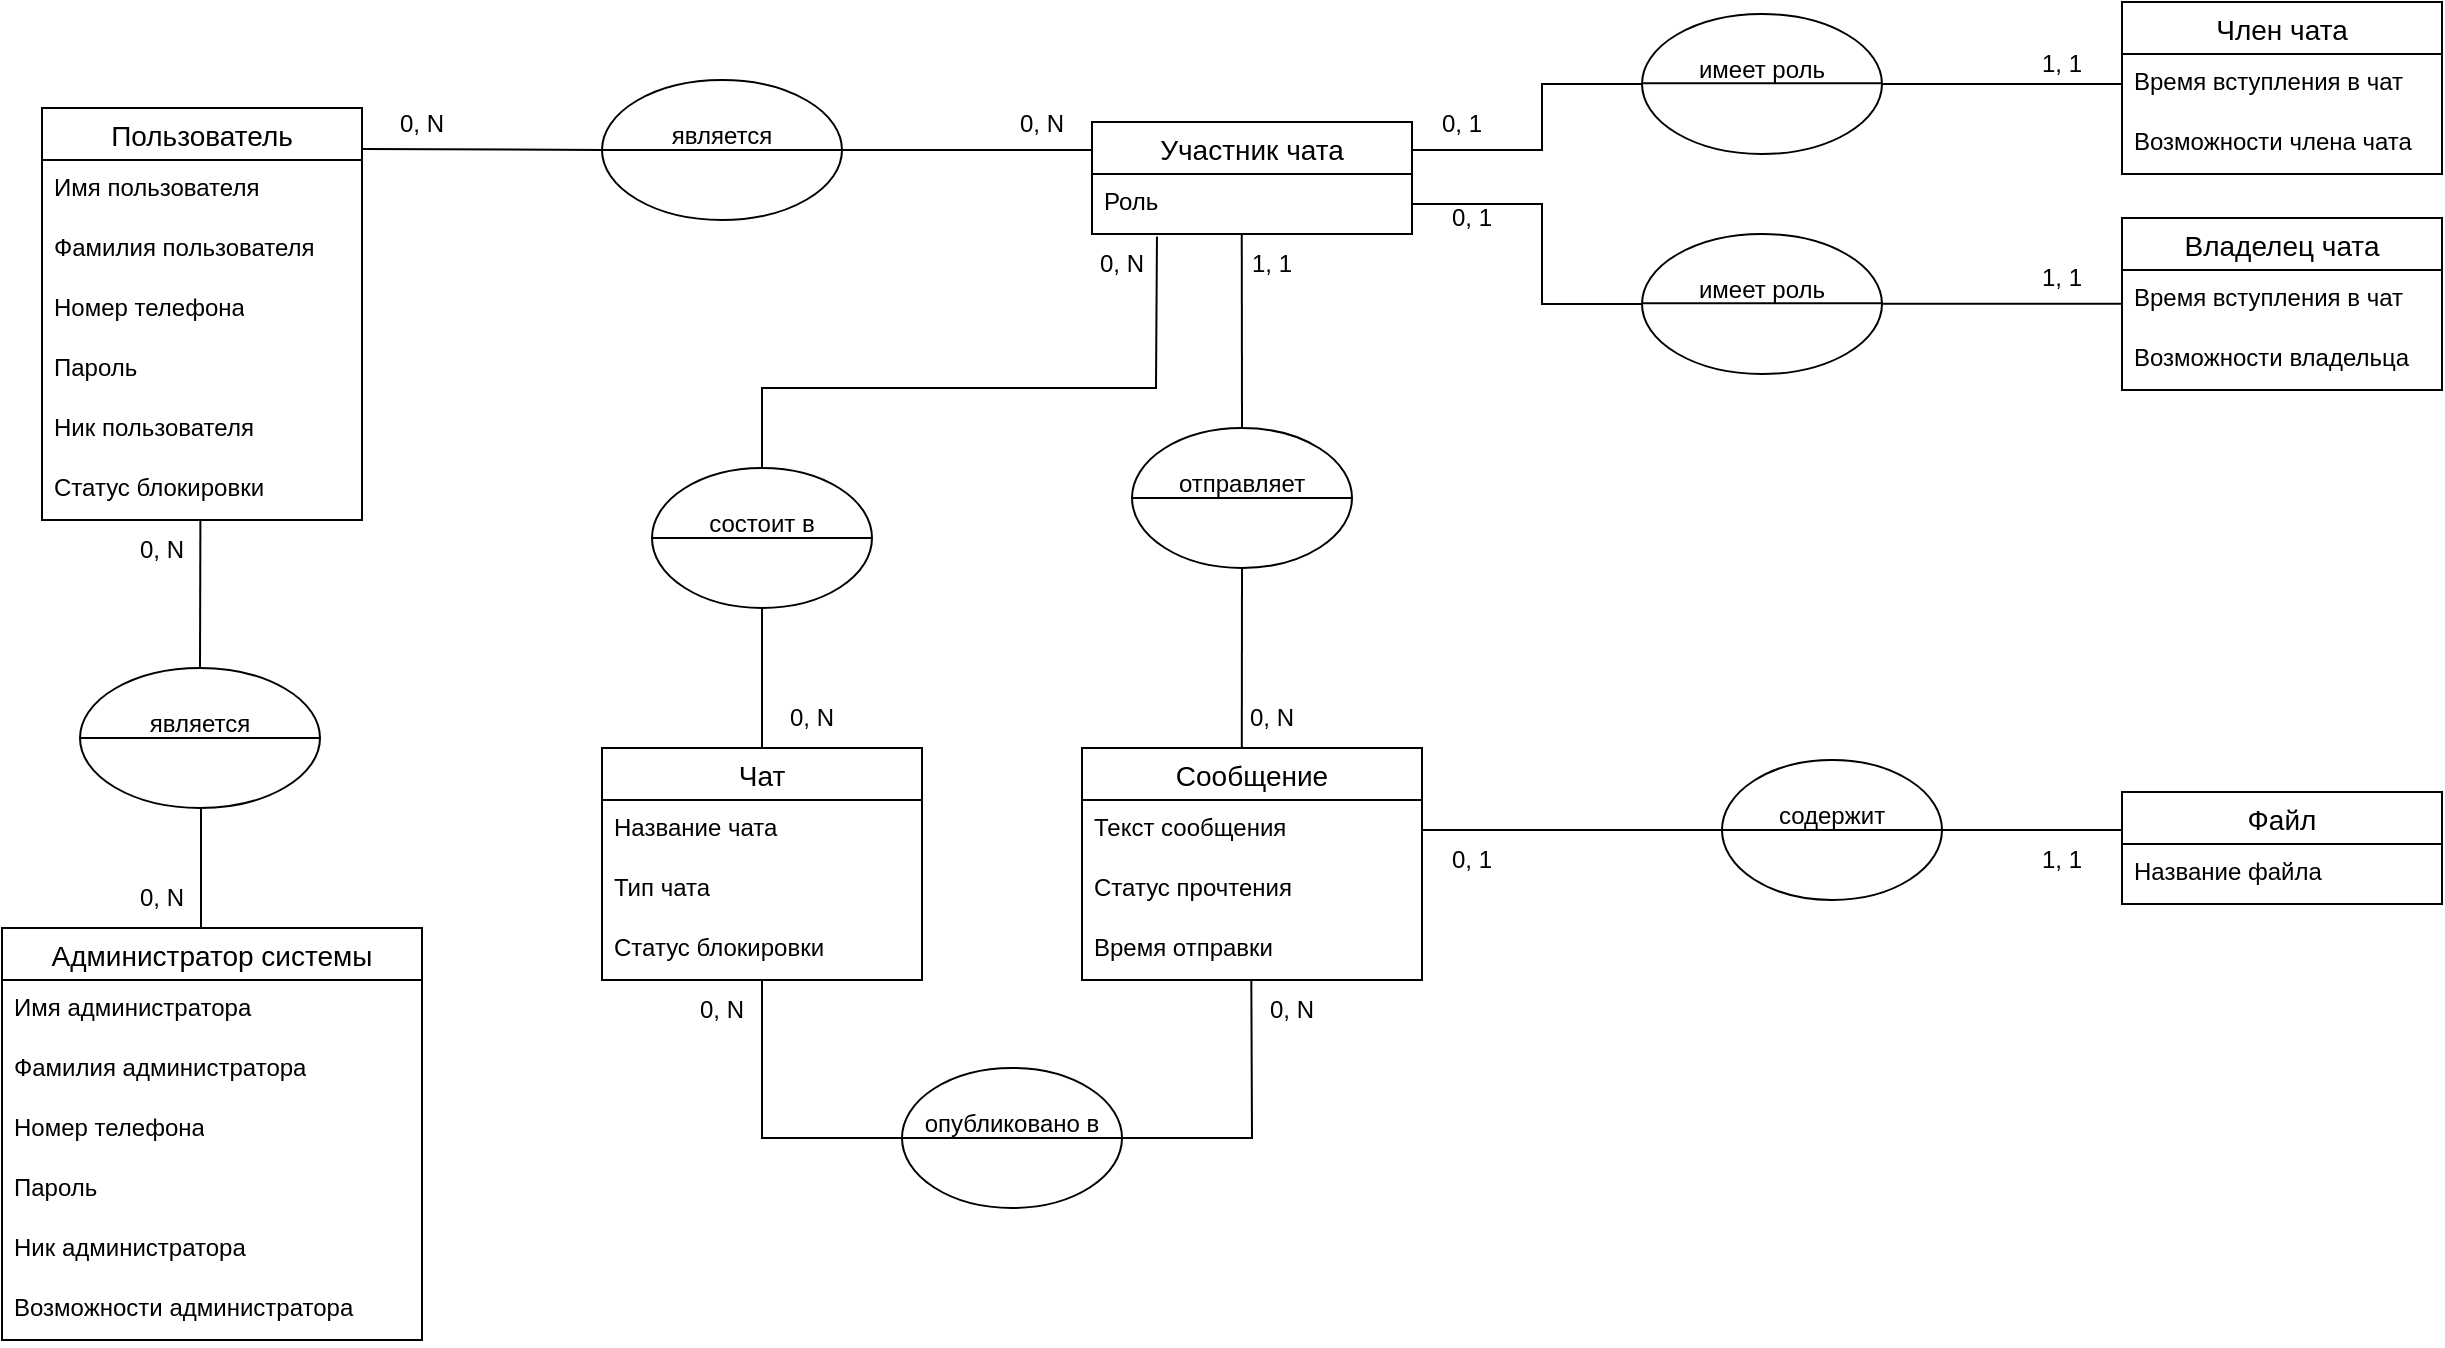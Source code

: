 <mxfile version="24.6.4" type="github">
  <diagram name="Страница — 1" id="dIMxb_nDym23TIvO75JO">
    <mxGraphModel dx="321" dy="1086" grid="1" gridSize="10" guides="1" tooltips="1" connect="1" arrows="1" fold="1" page="1" pageScale="1" pageWidth="827" pageHeight="1169" math="0" shadow="0">
      <root>
        <mxCell id="0" />
        <mxCell id="1" parent="0" />
        <mxCell id="KSAFtWouxoe0KUyqCjO6-69" value="Пользователь" style="swimlane;fontStyle=0;childLayout=stackLayout;horizontal=1;startSize=26;horizontalStack=0;resizeParent=1;resizeParentMax=0;resizeLast=0;collapsible=1;marginBottom=0;align=center;fontSize=14;" vertex="1" parent="1">
          <mxGeometry x="1920" y="800" width="160" height="206" as="geometry" />
        </mxCell>
        <mxCell id="KSAFtWouxoe0KUyqCjO6-70" value="Имя пользователя" style="text;strokeColor=none;fillColor=none;spacingLeft=4;spacingRight=4;overflow=hidden;rotatable=0;points=[[0,0.5],[1,0.5]];portConstraint=eastwest;fontSize=12;whiteSpace=wrap;html=1;" vertex="1" parent="KSAFtWouxoe0KUyqCjO6-69">
          <mxGeometry y="26" width="160" height="30" as="geometry" />
        </mxCell>
        <mxCell id="KSAFtWouxoe0KUyqCjO6-71" value="Фамилия пользователя" style="text;strokeColor=none;fillColor=none;spacingLeft=4;spacingRight=4;overflow=hidden;rotatable=0;points=[[0,0.5],[1,0.5]];portConstraint=eastwest;fontSize=12;whiteSpace=wrap;html=1;" vertex="1" parent="KSAFtWouxoe0KUyqCjO6-69">
          <mxGeometry y="56" width="160" height="30" as="geometry" />
        </mxCell>
        <mxCell id="KSAFtWouxoe0KUyqCjO6-72" value="Номер телефона" style="text;strokeColor=none;fillColor=none;spacingLeft=4;spacingRight=4;overflow=hidden;rotatable=0;points=[[0,0.5],[1,0.5]];portConstraint=eastwest;fontSize=12;whiteSpace=wrap;html=1;" vertex="1" parent="KSAFtWouxoe0KUyqCjO6-69">
          <mxGeometry y="86" width="160" height="30" as="geometry" />
        </mxCell>
        <mxCell id="KSAFtWouxoe0KUyqCjO6-73" value="Пароль" style="text;strokeColor=none;fillColor=none;spacingLeft=4;spacingRight=4;overflow=hidden;rotatable=0;points=[[0,0.5],[1,0.5]];portConstraint=eastwest;fontSize=12;whiteSpace=wrap;html=1;" vertex="1" parent="KSAFtWouxoe0KUyqCjO6-69">
          <mxGeometry y="116" width="160" height="30" as="geometry" />
        </mxCell>
        <mxCell id="KSAFtWouxoe0KUyqCjO6-74" value="Ник пользователя" style="text;strokeColor=none;fillColor=none;spacingLeft=4;spacingRight=4;overflow=hidden;rotatable=0;points=[[0,0.5],[1,0.5]];portConstraint=eastwest;fontSize=12;whiteSpace=wrap;html=1;" vertex="1" parent="KSAFtWouxoe0KUyqCjO6-69">
          <mxGeometry y="146" width="160" height="30" as="geometry" />
        </mxCell>
        <mxCell id="KSAFtWouxoe0KUyqCjO6-75" value="Статус блокировки" style="text;strokeColor=none;fillColor=none;spacingLeft=4;spacingRight=4;overflow=hidden;rotatable=0;points=[[0,0.5],[1,0.5]];portConstraint=eastwest;fontSize=12;whiteSpace=wrap;html=1;" vertex="1" parent="KSAFtWouxoe0KUyqCjO6-69">
          <mxGeometry y="176" width="160" height="30" as="geometry" />
        </mxCell>
        <mxCell id="KSAFtWouxoe0KUyqCjO6-76" value="является&lt;div&gt;&lt;br/&gt;&lt;/div&gt;" style="ellipse;whiteSpace=wrap;html=1;" vertex="1" parent="1">
          <mxGeometry x="1939" y="1080" width="120" height="70" as="geometry" />
        </mxCell>
        <mxCell id="KSAFtWouxoe0KUyqCjO6-77" value="" style="endArrow=none;html=1;rounded=0;exitX=0;exitY=0.5;exitDx=0;exitDy=0;entryX=1;entryY=0.5;entryDx=0;entryDy=0;" edge="1" parent="1" source="KSAFtWouxoe0KUyqCjO6-76" target="KSAFtWouxoe0KUyqCjO6-76">
          <mxGeometry width="50" height="50" relative="1" as="geometry">
            <mxPoint x="1940" y="1084.5" as="sourcePoint" />
            <mxPoint x="2050" y="1084.5" as="targetPoint" />
          </mxGeometry>
        </mxCell>
        <mxCell id="KSAFtWouxoe0KUyqCjO6-78" value="" style="endArrow=none;html=1;rounded=0;entryX=0.495;entryY=1.014;entryDx=0;entryDy=0;entryPerimeter=0;exitX=0.5;exitY=0;exitDx=0;exitDy=0;" edge="1" parent="1" source="KSAFtWouxoe0KUyqCjO6-76" target="KSAFtWouxoe0KUyqCjO6-75">
          <mxGeometry width="50" height="50" relative="1" as="geometry">
            <mxPoint x="2130" y="1070" as="sourcePoint" />
            <mxPoint x="2180" y="1020" as="targetPoint" />
          </mxGeometry>
        </mxCell>
        <mxCell id="KSAFtWouxoe0KUyqCjO6-79" value="" style="endArrow=none;html=1;rounded=0;entryX=0.495;entryY=1.014;entryDx=0;entryDy=0;entryPerimeter=0;exitX=0.5;exitY=0;exitDx=0;exitDy=0;" edge="1" parent="1">
          <mxGeometry width="50" height="50" relative="1" as="geometry">
            <mxPoint x="1999.5" y="1224" as="sourcePoint" />
            <mxPoint x="1999.5" y="1150" as="targetPoint" />
          </mxGeometry>
        </mxCell>
        <mxCell id="KSAFtWouxoe0KUyqCjO6-80" value="Администратор системы" style="swimlane;fontStyle=0;childLayout=stackLayout;horizontal=1;startSize=26;horizontalStack=0;resizeParent=1;resizeParentMax=0;resizeLast=0;collapsible=1;marginBottom=0;align=center;fontSize=14;" vertex="1" parent="1">
          <mxGeometry x="1900" y="1210" width="210" height="206" as="geometry" />
        </mxCell>
        <mxCell id="KSAFtWouxoe0KUyqCjO6-81" value="&lt;font style=&quot;font-size: 12px;&quot;&gt;Имя&amp;nbsp;&lt;span style=&quot;text-align: center; text-wrap: nowrap;&quot;&gt;администратора&lt;/span&gt;&lt;/font&gt;" style="text;strokeColor=none;fillColor=none;spacingLeft=4;spacingRight=4;overflow=hidden;rotatable=0;points=[[0,0.5],[1,0.5]];portConstraint=eastwest;fontSize=12;whiteSpace=wrap;html=1;" vertex="1" parent="KSAFtWouxoe0KUyqCjO6-80">
          <mxGeometry y="26" width="210" height="30" as="geometry" />
        </mxCell>
        <mxCell id="KSAFtWouxoe0KUyqCjO6-82" value="&lt;font style=&quot;font-size: 12px;&quot;&gt;Фамилия&amp;nbsp;&lt;span style=&quot;text-align: center; text-wrap: nowrap;&quot;&gt;администратора&lt;/span&gt;&lt;/font&gt;" style="text;strokeColor=none;fillColor=none;spacingLeft=4;spacingRight=4;overflow=hidden;rotatable=0;points=[[0,0.5],[1,0.5]];portConstraint=eastwest;fontSize=12;whiteSpace=wrap;html=1;" vertex="1" parent="KSAFtWouxoe0KUyqCjO6-80">
          <mxGeometry y="56" width="210" height="30" as="geometry" />
        </mxCell>
        <mxCell id="KSAFtWouxoe0KUyqCjO6-83" value="Номер телефона" style="text;strokeColor=none;fillColor=none;spacingLeft=4;spacingRight=4;overflow=hidden;rotatable=0;points=[[0,0.5],[1,0.5]];portConstraint=eastwest;fontSize=12;whiteSpace=wrap;html=1;" vertex="1" parent="KSAFtWouxoe0KUyqCjO6-80">
          <mxGeometry y="86" width="210" height="30" as="geometry" />
        </mxCell>
        <mxCell id="KSAFtWouxoe0KUyqCjO6-84" value="Пароль" style="text;strokeColor=none;fillColor=none;spacingLeft=4;spacingRight=4;overflow=hidden;rotatable=0;points=[[0,0.5],[1,0.5]];portConstraint=eastwest;fontSize=12;whiteSpace=wrap;html=1;" vertex="1" parent="KSAFtWouxoe0KUyqCjO6-80">
          <mxGeometry y="116" width="210" height="30" as="geometry" />
        </mxCell>
        <mxCell id="KSAFtWouxoe0KUyqCjO6-85" value="Ник&amp;nbsp;&lt;span style=&quot;text-align: center; text-wrap: nowrap;&quot;&gt;&lt;font style=&quot;font-size: 12px;&quot;&gt;администратора&lt;/font&gt;&lt;/span&gt;" style="text;strokeColor=none;fillColor=none;spacingLeft=4;spacingRight=4;overflow=hidden;rotatable=0;points=[[0,0.5],[1,0.5]];portConstraint=eastwest;fontSize=12;whiteSpace=wrap;html=1;" vertex="1" parent="KSAFtWouxoe0KUyqCjO6-80">
          <mxGeometry y="146" width="210" height="30" as="geometry" />
        </mxCell>
        <mxCell id="KSAFtWouxoe0KUyqCjO6-141" value="Возможности администратора" style="text;strokeColor=none;fillColor=none;spacingLeft=4;spacingRight=4;overflow=hidden;rotatable=0;points=[[0,0.5],[1,0.5]];portConstraint=eastwest;fontSize=12;whiteSpace=wrap;html=1;" vertex="1" parent="KSAFtWouxoe0KUyqCjO6-80">
          <mxGeometry y="176" width="210" height="30" as="geometry" />
        </mxCell>
        <mxCell id="KSAFtWouxoe0KUyqCjO6-87" value="&lt;div&gt;является&lt;/div&gt;&lt;div&gt;&lt;br&gt;&lt;/div&gt;" style="ellipse;whiteSpace=wrap;html=1;" vertex="1" parent="1">
          <mxGeometry x="2200" y="786" width="120" height="70" as="geometry" />
        </mxCell>
        <mxCell id="KSAFtWouxoe0KUyqCjO6-88" value="" style="endArrow=none;html=1;rounded=0;exitX=0;exitY=0.5;exitDx=0;exitDy=0;entryX=1;entryY=0.5;entryDx=0;entryDy=0;" edge="1" parent="1" source="KSAFtWouxoe0KUyqCjO6-87" target="KSAFtWouxoe0KUyqCjO6-87">
          <mxGeometry width="50" height="50" relative="1" as="geometry">
            <mxPoint x="2201" y="830.5" as="sourcePoint" />
            <mxPoint x="2311" y="830.5" as="targetPoint" />
          </mxGeometry>
        </mxCell>
        <mxCell id="KSAFtWouxoe0KUyqCjO6-89" value="Участник чата" style="swimlane;fontStyle=0;childLayout=stackLayout;horizontal=1;startSize=26;horizontalStack=0;resizeParent=1;resizeParentMax=0;resizeLast=0;collapsible=1;marginBottom=0;align=center;fontSize=14;" vertex="1" parent="1">
          <mxGeometry x="2445" y="807" width="160" height="56" as="geometry" />
        </mxCell>
        <mxCell id="KSAFtWouxoe0KUyqCjO6-91" value="Роль" style="text;strokeColor=none;fillColor=none;spacingLeft=4;spacingRight=4;overflow=hidden;rotatable=0;points=[[0,0.5],[1,0.5]];portConstraint=eastwest;fontSize=12;whiteSpace=wrap;html=1;" vertex="1" parent="KSAFtWouxoe0KUyqCjO6-89">
          <mxGeometry y="26" width="160" height="30" as="geometry" />
        </mxCell>
        <mxCell id="KSAFtWouxoe0KUyqCjO6-92" value="&lt;div&gt;имеет роль&lt;/div&gt;&lt;div&gt;&lt;br&gt;&lt;/div&gt;" style="ellipse;whiteSpace=wrap;html=1;" vertex="1" parent="1">
          <mxGeometry x="2720" y="753" width="120" height="70" as="geometry" />
        </mxCell>
        <mxCell id="KSAFtWouxoe0KUyqCjO6-93" value="" style="endArrow=none;html=1;rounded=0;exitX=0;exitY=0.5;exitDx=0;exitDy=0;entryX=1;entryY=0.5;entryDx=0;entryDy=0;" edge="1" parent="1">
          <mxGeometry width="50" height="50" relative="1" as="geometry">
            <mxPoint x="2720" y="787.66" as="sourcePoint" />
            <mxPoint x="2840" y="787.66" as="targetPoint" />
          </mxGeometry>
        </mxCell>
        <mxCell id="KSAFtWouxoe0KUyqCjO6-94" value="&lt;div&gt;имеет роль&lt;/div&gt;&lt;div&gt;&lt;br&gt;&lt;/div&gt;" style="ellipse;whiteSpace=wrap;html=1;" vertex="1" parent="1">
          <mxGeometry x="2720" y="863" width="120" height="70" as="geometry" />
        </mxCell>
        <mxCell id="KSAFtWouxoe0KUyqCjO6-95" value="" style="endArrow=none;html=1;rounded=0;exitX=0;exitY=0.5;exitDx=0;exitDy=0;entryX=1;entryY=0.5;entryDx=0;entryDy=0;" edge="1" parent="1">
          <mxGeometry width="50" height="50" relative="1" as="geometry">
            <mxPoint x="2720" y="897.66" as="sourcePoint" />
            <mxPoint x="2840" y="897.66" as="targetPoint" />
          </mxGeometry>
        </mxCell>
        <mxCell id="KSAFtWouxoe0KUyqCjO6-96" value="Член чата" style="swimlane;fontStyle=0;childLayout=stackLayout;horizontal=1;startSize=26;horizontalStack=0;resizeParent=1;resizeParentMax=0;resizeLast=0;collapsible=1;marginBottom=0;align=center;fontSize=14;" vertex="1" parent="1">
          <mxGeometry x="2960" y="747" width="160" height="86" as="geometry" />
        </mxCell>
        <mxCell id="KSAFtWouxoe0KUyqCjO6-97" value="Время вступления в чат" style="text;strokeColor=none;fillColor=none;spacingLeft=4;spacingRight=4;overflow=hidden;rotatable=0;points=[[0,0.5],[1,0.5]];portConstraint=eastwest;fontSize=12;whiteSpace=wrap;html=1;" vertex="1" parent="KSAFtWouxoe0KUyqCjO6-96">
          <mxGeometry y="26" width="160" height="30" as="geometry" />
        </mxCell>
        <mxCell id="KSAFtWouxoe0KUyqCjO6-98" value="Возможности члена чата" style="text;strokeColor=none;fillColor=none;spacingLeft=4;spacingRight=4;overflow=hidden;rotatable=0;points=[[0,0.5],[1,0.5]];portConstraint=eastwest;fontSize=12;whiteSpace=wrap;html=1;" vertex="1" parent="KSAFtWouxoe0KUyqCjO6-96">
          <mxGeometry y="56" width="160" height="30" as="geometry" />
        </mxCell>
        <mxCell id="KSAFtWouxoe0KUyqCjO6-99" value="Владелец чата" style="swimlane;fontStyle=0;childLayout=stackLayout;horizontal=1;startSize=26;horizontalStack=0;resizeParent=1;resizeParentMax=0;resizeLast=0;collapsible=1;marginBottom=0;align=center;fontSize=14;" vertex="1" parent="1">
          <mxGeometry x="2960" y="855" width="160" height="86" as="geometry" />
        </mxCell>
        <mxCell id="KSAFtWouxoe0KUyqCjO6-100" value="Время вступления в чат" style="text;strokeColor=none;fillColor=none;spacingLeft=4;spacingRight=4;overflow=hidden;rotatable=0;points=[[0,0.5],[1,0.5]];portConstraint=eastwest;fontSize=12;whiteSpace=wrap;html=1;" vertex="1" parent="KSAFtWouxoe0KUyqCjO6-99">
          <mxGeometry y="26" width="160" height="30" as="geometry" />
        </mxCell>
        <mxCell id="KSAFtWouxoe0KUyqCjO6-101" value="Возможности владельца" style="text;strokeColor=none;fillColor=none;spacingLeft=4;spacingRight=4;overflow=hidden;rotatable=0;points=[[0,0.5],[1,0.5]];portConstraint=eastwest;fontSize=12;whiteSpace=wrap;html=1;" vertex="1" parent="KSAFtWouxoe0KUyqCjO6-99">
          <mxGeometry y="56" width="160" height="30" as="geometry" />
        </mxCell>
        <mxCell id="KSAFtWouxoe0KUyqCjO6-102" value="" style="endArrow=none;html=1;rounded=0;exitX=1;exitY=0.25;exitDx=0;exitDy=0;entryX=0;entryY=0.5;entryDx=0;entryDy=0;" edge="1" parent="1" source="KSAFtWouxoe0KUyqCjO6-89" target="KSAFtWouxoe0KUyqCjO6-92">
          <mxGeometry width="50" height="50" relative="1" as="geometry">
            <mxPoint x="2490" y="980" as="sourcePoint" />
            <mxPoint x="2540" y="930" as="targetPoint" />
            <Array as="points">
              <mxPoint x="2670" y="821" />
              <mxPoint x="2670" y="788" />
            </Array>
          </mxGeometry>
        </mxCell>
        <mxCell id="KSAFtWouxoe0KUyqCjO6-103" value="" style="endArrow=none;html=1;rounded=0;entryX=1;entryY=0.5;entryDx=0;entryDy=0;exitX=0;exitY=0.5;exitDx=0;exitDy=0;" edge="1" parent="1" source="KSAFtWouxoe0KUyqCjO6-94" target="KSAFtWouxoe0KUyqCjO6-91">
          <mxGeometry width="50" height="50" relative="1" as="geometry">
            <mxPoint x="2530" y="950" as="sourcePoint" />
            <mxPoint x="2580" y="900" as="targetPoint" />
            <Array as="points">
              <mxPoint x="2670" y="898" />
              <mxPoint x="2670" y="871" />
              <mxPoint x="2670" y="848" />
            </Array>
          </mxGeometry>
        </mxCell>
        <mxCell id="KSAFtWouxoe0KUyqCjO6-104" value="" style="endArrow=none;html=1;rounded=0;entryX=0;entryY=0.5;entryDx=0;entryDy=0;exitX=1;exitY=0.5;exitDx=0;exitDy=0;" edge="1" parent="1" source="KSAFtWouxoe0KUyqCjO6-92" target="KSAFtWouxoe0KUyqCjO6-97">
          <mxGeometry width="50" height="50" relative="1" as="geometry">
            <mxPoint x="2640" y="900" as="sourcePoint" />
            <mxPoint x="2690" y="850" as="targetPoint" />
          </mxGeometry>
        </mxCell>
        <mxCell id="KSAFtWouxoe0KUyqCjO6-105" value="" style="endArrow=none;html=1;rounded=0;entryX=0;entryY=0.5;entryDx=0;entryDy=0;exitX=1;exitY=0.5;exitDx=0;exitDy=0;" edge="1" parent="1">
          <mxGeometry width="50" height="50" relative="1" as="geometry">
            <mxPoint x="2840" y="897.83" as="sourcePoint" />
            <mxPoint x="2960" y="897.83" as="targetPoint" />
          </mxGeometry>
        </mxCell>
        <mxCell id="KSAFtWouxoe0KUyqCjO6-106" value="" style="endArrow=none;html=1;rounded=0;entryX=0;entryY=0.25;entryDx=0;entryDy=0;exitX=1;exitY=0.5;exitDx=0;exitDy=0;" edge="1" parent="1" source="KSAFtWouxoe0KUyqCjO6-87" target="KSAFtWouxoe0KUyqCjO6-89">
          <mxGeometry width="50" height="50" relative="1" as="geometry">
            <mxPoint x="2330" y="870" as="sourcePoint" />
            <mxPoint x="2380" y="820" as="targetPoint" />
          </mxGeometry>
        </mxCell>
        <mxCell id="KSAFtWouxoe0KUyqCjO6-107" value="" style="endArrow=none;html=1;rounded=0;entryX=0;entryY=0.5;entryDx=0;entryDy=0;exitX=1;exitY=0.5;exitDx=0;exitDy=0;" edge="1" parent="1" target="KSAFtWouxoe0KUyqCjO6-87">
          <mxGeometry width="50" height="50" relative="1" as="geometry">
            <mxPoint x="2080" y="820.5" as="sourcePoint" />
            <mxPoint x="2205" y="821.5" as="targetPoint" />
          </mxGeometry>
        </mxCell>
        <mxCell id="KSAFtWouxoe0KUyqCjO6-108" value="отправляет&lt;div&gt;&lt;br/&gt;&lt;/div&gt;" style="ellipse;whiteSpace=wrap;html=1;" vertex="1" parent="1">
          <mxGeometry x="2465" y="960" width="110" height="70" as="geometry" />
        </mxCell>
        <mxCell id="KSAFtWouxoe0KUyqCjO6-109" value="" style="endArrow=none;html=1;rounded=0;exitX=0;exitY=0.5;exitDx=0;exitDy=0;entryX=1;entryY=0.5;entryDx=0;entryDy=0;" edge="1" parent="1" source="KSAFtWouxoe0KUyqCjO6-108" target="KSAFtWouxoe0KUyqCjO6-108">
          <mxGeometry width="50" height="50" relative="1" as="geometry">
            <mxPoint x="2500" y="1001" as="sourcePoint" />
            <mxPoint x="2590" y="1001" as="targetPoint" />
          </mxGeometry>
        </mxCell>
        <mxCell id="KSAFtWouxoe0KUyqCjO6-110" value="Сообщение" style="swimlane;fontStyle=0;childLayout=stackLayout;horizontal=1;startSize=26;horizontalStack=0;resizeParent=1;resizeParentMax=0;resizeLast=0;collapsible=1;marginBottom=0;align=center;fontSize=14;" vertex="1" parent="1">
          <mxGeometry x="2440" y="1120" width="170" height="116" as="geometry" />
        </mxCell>
        <mxCell id="KSAFtWouxoe0KUyqCjO6-111" value="Текст сообщения" style="text;strokeColor=none;fillColor=none;spacingLeft=4;spacingRight=4;overflow=hidden;rotatable=0;points=[[0,0.5],[1,0.5]];portConstraint=eastwest;fontSize=12;whiteSpace=wrap;html=1;" vertex="1" parent="KSAFtWouxoe0KUyqCjO6-110">
          <mxGeometry y="26" width="170" height="30" as="geometry" />
        </mxCell>
        <mxCell id="KSAFtWouxoe0KUyqCjO6-112" value="Статус прочтения" style="text;strokeColor=none;fillColor=none;spacingLeft=4;spacingRight=4;overflow=hidden;rotatable=0;points=[[0,0.5],[1,0.5]];portConstraint=eastwest;fontSize=12;whiteSpace=wrap;html=1;" vertex="1" parent="KSAFtWouxoe0KUyqCjO6-110">
          <mxGeometry y="56" width="170" height="30" as="geometry" />
        </mxCell>
        <mxCell id="KSAFtWouxoe0KUyqCjO6-113" value="Время отправки" style="text;strokeColor=none;fillColor=none;spacingLeft=4;spacingRight=4;overflow=hidden;rotatable=0;points=[[0,0.5],[1,0.5]];portConstraint=eastwest;fontSize=12;whiteSpace=wrap;html=1;" vertex="1" parent="KSAFtWouxoe0KUyqCjO6-110">
          <mxGeometry y="86" width="170" height="30" as="geometry" />
        </mxCell>
        <mxCell id="KSAFtWouxoe0KUyqCjO6-114" value="Файл" style="swimlane;fontStyle=0;childLayout=stackLayout;horizontal=1;startSize=26;horizontalStack=0;resizeParent=1;resizeParentMax=0;resizeLast=0;collapsible=1;marginBottom=0;align=center;fontSize=14;" vertex="1" parent="1">
          <mxGeometry x="2960" y="1142" width="160" height="56" as="geometry" />
        </mxCell>
        <mxCell id="KSAFtWouxoe0KUyqCjO6-115" value="Название файла" style="text;strokeColor=none;fillColor=none;spacingLeft=4;spacingRight=4;overflow=hidden;rotatable=0;points=[[0,0.5],[1,0.5]];portConstraint=eastwest;fontSize=12;whiteSpace=wrap;html=1;" vertex="1" parent="KSAFtWouxoe0KUyqCjO6-114">
          <mxGeometry y="26" width="160" height="30" as="geometry" />
        </mxCell>
        <mxCell id="KSAFtWouxoe0KUyqCjO6-116" value="&lt;div&gt;содержит&lt;/div&gt;&lt;div&gt;&lt;br&gt;&lt;/div&gt;" style="ellipse;whiteSpace=wrap;html=1;" vertex="1" parent="1">
          <mxGeometry x="2760" y="1126" width="110" height="70" as="geometry" />
        </mxCell>
        <mxCell id="KSAFtWouxoe0KUyqCjO6-117" value="" style="endArrow=none;html=1;rounded=0;exitX=0;exitY=0.5;exitDx=0;exitDy=0;entryX=1;entryY=0.5;entryDx=0;entryDy=0;" edge="1" parent="1" source="KSAFtWouxoe0KUyqCjO6-116" target="KSAFtWouxoe0KUyqCjO6-116">
          <mxGeometry width="50" height="50" relative="1" as="geometry">
            <mxPoint x="2790" y="1167" as="sourcePoint" />
            <mxPoint x="2880" y="1167" as="targetPoint" />
          </mxGeometry>
        </mxCell>
        <mxCell id="KSAFtWouxoe0KUyqCjO6-118" value="" style="endArrow=none;html=1;rounded=0;entryX=0;entryY=0.5;entryDx=0;entryDy=0;exitX=1;exitY=0.5;exitDx=0;exitDy=0;" edge="1" parent="1" target="KSAFtWouxoe0KUyqCjO6-116" source="KSAFtWouxoe0KUyqCjO6-111">
          <mxGeometry width="50" height="50" relative="1" as="geometry">
            <mxPoint x="2615" y="1159" as="sourcePoint" />
            <mxPoint x="2695" y="1059" as="targetPoint" />
          </mxGeometry>
        </mxCell>
        <mxCell id="KSAFtWouxoe0KUyqCjO6-119" value="" style="endArrow=none;html=1;rounded=0;entryX=0;entryY=0.25;entryDx=0;entryDy=0;exitX=1;exitY=0.5;exitDx=0;exitDy=0;" edge="1" parent="1" source="KSAFtWouxoe0KUyqCjO6-116">
          <mxGeometry width="50" height="50" relative="1" as="geometry">
            <mxPoint x="2600" y="1111" as="sourcePoint" />
            <mxPoint x="2960" y="1161" as="targetPoint" />
          </mxGeometry>
        </mxCell>
        <mxCell id="KSAFtWouxoe0KUyqCjO6-120" value="0, 1" style="text;html=1;align=center;verticalAlign=middle;whiteSpace=wrap;rounded=0;" vertex="1" parent="1">
          <mxGeometry x="2605" y="1161" width="60" height="30" as="geometry" />
        </mxCell>
        <mxCell id="KSAFtWouxoe0KUyqCjO6-121" value="1, 1" style="text;html=1;align=center;verticalAlign=middle;whiteSpace=wrap;rounded=0;" vertex="1" parent="1">
          <mxGeometry x="2900" y="1161" width="60" height="30" as="geometry" />
        </mxCell>
        <mxCell id="KSAFtWouxoe0KUyqCjO6-122" value="" style="endArrow=none;html=1;rounded=0;exitX=0.5;exitY=0;exitDx=0;exitDy=0;entryX=0.468;entryY=1.001;entryDx=0;entryDy=0;entryPerimeter=0;" edge="1" parent="1" source="KSAFtWouxoe0KUyqCjO6-108" target="KSAFtWouxoe0KUyqCjO6-91">
          <mxGeometry width="50" height="50" relative="1" as="geometry">
            <mxPoint x="2460" y="970" as="sourcePoint" />
            <mxPoint x="2520" y="890" as="targetPoint" />
          </mxGeometry>
        </mxCell>
        <mxCell id="KSAFtWouxoe0KUyqCjO6-123" value="" style="endArrow=none;html=1;rounded=0;entryX=0.5;entryY=1;entryDx=0;entryDy=0;exitX=0.47;exitY=-0.002;exitDx=0;exitDy=0;exitPerimeter=0;" edge="1" parent="1" source="KSAFtWouxoe0KUyqCjO6-110" target="KSAFtWouxoe0KUyqCjO6-108">
          <mxGeometry width="50" height="50" relative="1" as="geometry">
            <mxPoint x="2500" y="1050" as="sourcePoint" />
            <mxPoint x="2550" y="1000" as="targetPoint" />
          </mxGeometry>
        </mxCell>
        <mxCell id="KSAFtWouxoe0KUyqCjO6-124" value="Чат" style="swimlane;fontStyle=0;childLayout=stackLayout;horizontal=1;startSize=26;horizontalStack=0;resizeParent=1;resizeParentMax=0;resizeLast=0;collapsible=1;marginBottom=0;align=center;fontSize=14;" vertex="1" parent="1">
          <mxGeometry x="2200" y="1120" width="160" height="116" as="geometry" />
        </mxCell>
        <mxCell id="KSAFtWouxoe0KUyqCjO6-125" value="Название чата" style="text;strokeColor=none;fillColor=none;spacingLeft=4;spacingRight=4;overflow=hidden;rotatable=0;points=[[0,0.5],[1,0.5]];portConstraint=eastwest;fontSize=12;whiteSpace=wrap;html=1;" vertex="1" parent="KSAFtWouxoe0KUyqCjO6-124">
          <mxGeometry y="26" width="160" height="30" as="geometry" />
        </mxCell>
        <mxCell id="KSAFtWouxoe0KUyqCjO6-126" value="Тип чата" style="text;strokeColor=none;fillColor=none;spacingLeft=4;spacingRight=4;overflow=hidden;rotatable=0;points=[[0,0.5],[1,0.5]];portConstraint=eastwest;fontSize=12;whiteSpace=wrap;html=1;" vertex="1" parent="KSAFtWouxoe0KUyqCjO6-124">
          <mxGeometry y="56" width="160" height="30" as="geometry" />
        </mxCell>
        <mxCell id="KSAFtWouxoe0KUyqCjO6-127" value="Статус блокировки" style="text;strokeColor=none;fillColor=none;spacingLeft=4;spacingRight=4;overflow=hidden;rotatable=0;points=[[0,0.5],[1,0.5]];portConstraint=eastwest;fontSize=12;whiteSpace=wrap;html=1;" vertex="1" parent="KSAFtWouxoe0KUyqCjO6-124">
          <mxGeometry y="86" width="160" height="30" as="geometry" />
        </mxCell>
        <mxCell id="KSAFtWouxoe0KUyqCjO6-128" value="состоит в&lt;div&gt;&lt;br/&gt;&lt;/div&gt;" style="ellipse;whiteSpace=wrap;html=1;" vertex="1" parent="1">
          <mxGeometry x="2225" y="980" width="110" height="70" as="geometry" />
        </mxCell>
        <mxCell id="KSAFtWouxoe0KUyqCjO6-129" value="" style="endArrow=none;html=1;rounded=0;exitX=0;exitY=0.5;exitDx=0;exitDy=0;entryX=1;entryY=0.5;entryDx=0;entryDy=0;" edge="1" parent="1" source="KSAFtWouxoe0KUyqCjO6-128" target="KSAFtWouxoe0KUyqCjO6-128">
          <mxGeometry width="50" height="50" relative="1" as="geometry">
            <mxPoint x="2155" y="1070" as="sourcePoint" />
            <mxPoint x="2245" y="1070" as="targetPoint" />
          </mxGeometry>
        </mxCell>
        <mxCell id="KSAFtWouxoe0KUyqCjO6-130" value="" style="endArrow=none;html=1;rounded=0;entryX=0.203;entryY=1.04;entryDx=0;entryDy=0;entryPerimeter=0;exitX=0.5;exitY=0;exitDx=0;exitDy=0;" edge="1" parent="1" source="KSAFtWouxoe0KUyqCjO6-128" target="KSAFtWouxoe0KUyqCjO6-91">
          <mxGeometry width="50" height="50" relative="1" as="geometry">
            <mxPoint x="2400" y="970" as="sourcePoint" />
            <mxPoint x="2450" y="920" as="targetPoint" />
            <Array as="points">
              <mxPoint x="2280" y="940" />
              <mxPoint x="2477" y="940" />
            </Array>
          </mxGeometry>
        </mxCell>
        <mxCell id="KSAFtWouxoe0KUyqCjO6-131" value="" style="endArrow=none;html=1;rounded=0;exitX=0.5;exitY=0;exitDx=0;exitDy=0;entryX=0.5;entryY=1;entryDx=0;entryDy=0;" edge="1" parent="1" source="KSAFtWouxoe0KUyqCjO6-124" target="KSAFtWouxoe0KUyqCjO6-128">
          <mxGeometry width="50" height="50" relative="1" as="geometry">
            <mxPoint x="2350" y="1030" as="sourcePoint" />
            <mxPoint x="2400" y="980" as="targetPoint" />
          </mxGeometry>
        </mxCell>
        <mxCell id="KSAFtWouxoe0KUyqCjO6-132" value="&lt;div&gt;опубликовано в&lt;br&gt;&lt;br&gt;&lt;/div&gt;" style="ellipse;whiteSpace=wrap;html=1;" vertex="1" parent="1">
          <mxGeometry x="2350" y="1280" width="110" height="70" as="geometry" />
        </mxCell>
        <mxCell id="KSAFtWouxoe0KUyqCjO6-133" value="" style="endArrow=none;html=1;rounded=0;exitX=0;exitY=0.5;exitDx=0;exitDy=0;entryX=1;entryY=0.5;entryDx=0;entryDy=0;" edge="1" parent="1" source="KSAFtWouxoe0KUyqCjO6-132" target="KSAFtWouxoe0KUyqCjO6-132">
          <mxGeometry width="50" height="50" relative="1" as="geometry">
            <mxPoint x="2380" y="1321" as="sourcePoint" />
            <mxPoint x="2470" y="1321" as="targetPoint" />
          </mxGeometry>
        </mxCell>
        <mxCell id="KSAFtWouxoe0KUyqCjO6-134" value="" style="endArrow=none;html=1;rounded=0;exitX=1;exitY=0.5;exitDx=0;exitDy=0;entryX=0.498;entryY=1;entryDx=0;entryDy=0;entryPerimeter=0;" edge="1" parent="1" source="KSAFtWouxoe0KUyqCjO6-132" target="KSAFtWouxoe0KUyqCjO6-113">
          <mxGeometry width="50" height="50" relative="1" as="geometry">
            <mxPoint x="2510" y="1350" as="sourcePoint" />
            <mxPoint x="2560" y="1300" as="targetPoint" />
            <Array as="points">
              <mxPoint x="2525" y="1315" />
            </Array>
          </mxGeometry>
        </mxCell>
        <mxCell id="KSAFtWouxoe0KUyqCjO6-136" value="" style="endArrow=none;html=1;rounded=0;entryX=0;entryY=0.5;entryDx=0;entryDy=0;exitX=0.5;exitY=1;exitDx=0;exitDy=0;" edge="1" parent="1" source="KSAFtWouxoe0KUyqCjO6-124" target="KSAFtWouxoe0KUyqCjO6-132">
          <mxGeometry width="50" height="50" relative="1" as="geometry">
            <mxPoint x="2225" y="1310" as="sourcePoint" />
            <mxPoint x="2275" y="1260" as="targetPoint" />
            <Array as="points">
              <mxPoint x="2280" y="1315" />
            </Array>
          </mxGeometry>
        </mxCell>
        <mxCell id="KSAFtWouxoe0KUyqCjO6-142" value="0, N" style="text;html=1;align=center;verticalAlign=middle;whiteSpace=wrap;rounded=0;" vertex="1" parent="1">
          <mxGeometry x="1950" y="1006" width="60" height="30" as="geometry" />
        </mxCell>
        <mxCell id="KSAFtWouxoe0KUyqCjO6-143" value="0, N" style="text;html=1;align=center;verticalAlign=middle;whiteSpace=wrap;rounded=0;" vertex="1" parent="1">
          <mxGeometry x="1950" y="1180" width="60" height="30" as="geometry" />
        </mxCell>
        <mxCell id="KSAFtWouxoe0KUyqCjO6-144" value="0, N" style="text;html=1;align=center;verticalAlign=middle;whiteSpace=wrap;rounded=0;" vertex="1" parent="1">
          <mxGeometry x="2080" y="793" width="60" height="30" as="geometry" />
        </mxCell>
        <mxCell id="KSAFtWouxoe0KUyqCjO6-145" value="0, N" style="text;html=1;align=center;verticalAlign=middle;whiteSpace=wrap;rounded=0;" vertex="1" parent="1">
          <mxGeometry x="2390" y="793" width="60" height="30" as="geometry" />
        </mxCell>
        <mxCell id="KSAFtWouxoe0KUyqCjO6-146" value="1, 1" style="text;html=1;align=center;verticalAlign=middle;whiteSpace=wrap;rounded=0;" vertex="1" parent="1">
          <mxGeometry x="2900" y="763" width="60" height="30" as="geometry" />
        </mxCell>
        <mxCell id="KSAFtWouxoe0KUyqCjO6-147" value="1, 1" style="text;html=1;align=center;verticalAlign=middle;whiteSpace=wrap;rounded=0;" vertex="1" parent="1">
          <mxGeometry x="2900" y="870" width="60" height="30" as="geometry" />
        </mxCell>
        <mxCell id="KSAFtWouxoe0KUyqCjO6-149" value="0, 1" style="text;html=1;align=center;verticalAlign=middle;whiteSpace=wrap;rounded=0;" vertex="1" parent="1">
          <mxGeometry x="2600" y="793" width="60" height="30" as="geometry" />
        </mxCell>
        <mxCell id="KSAFtWouxoe0KUyqCjO6-150" value="0, 1" style="text;html=1;align=center;verticalAlign=middle;whiteSpace=wrap;rounded=0;" vertex="1" parent="1">
          <mxGeometry x="2605" y="840" width="60" height="30" as="geometry" />
        </mxCell>
        <mxCell id="KSAFtWouxoe0KUyqCjO6-151" value="1, 1" style="text;html=1;align=center;verticalAlign=middle;whiteSpace=wrap;rounded=0;" vertex="1" parent="1">
          <mxGeometry x="2505" y="863" width="60" height="30" as="geometry" />
        </mxCell>
        <mxCell id="KSAFtWouxoe0KUyqCjO6-152" value="0, N" style="text;html=1;align=center;verticalAlign=middle;whiteSpace=wrap;rounded=0;" vertex="1" parent="1">
          <mxGeometry x="2505" y="1090" width="60" height="30" as="geometry" />
        </mxCell>
        <mxCell id="KSAFtWouxoe0KUyqCjO6-153" value="0, N" style="text;html=1;align=center;verticalAlign=middle;whiteSpace=wrap;rounded=0;" vertex="1" parent="1">
          <mxGeometry x="2430" y="863" width="60" height="30" as="geometry" />
        </mxCell>
        <mxCell id="KSAFtWouxoe0KUyqCjO6-154" value="0, N" style="text;html=1;align=center;verticalAlign=middle;whiteSpace=wrap;rounded=0;" vertex="1" parent="1">
          <mxGeometry x="2275" y="1090" width="60" height="30" as="geometry" />
        </mxCell>
        <mxCell id="KSAFtWouxoe0KUyqCjO6-155" value="0, N" style="text;html=1;align=center;verticalAlign=middle;whiteSpace=wrap;rounded=0;" vertex="1" parent="1">
          <mxGeometry x="2515" y="1236" width="60" height="30" as="geometry" />
        </mxCell>
        <mxCell id="KSAFtWouxoe0KUyqCjO6-156" value="0, N" style="text;html=1;align=center;verticalAlign=middle;whiteSpace=wrap;rounded=0;" vertex="1" parent="1">
          <mxGeometry x="2230" y="1236" width="60" height="30" as="geometry" />
        </mxCell>
      </root>
    </mxGraphModel>
  </diagram>
</mxfile>
